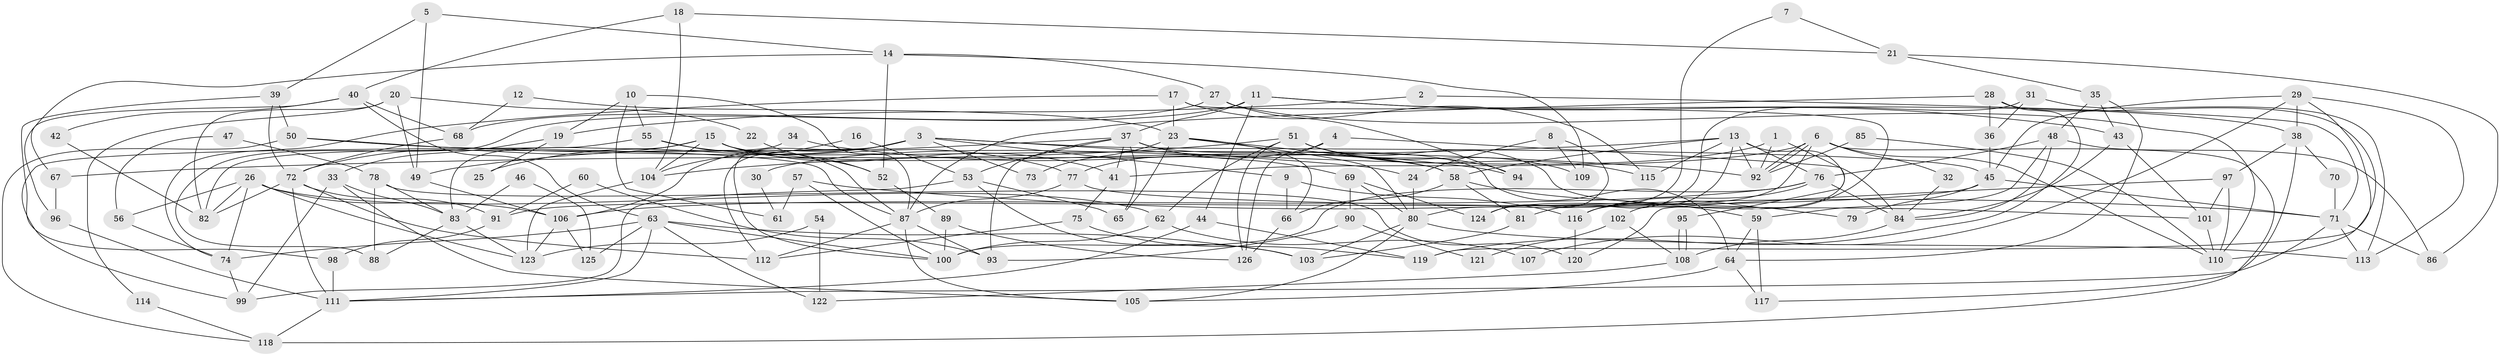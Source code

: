 // coarse degree distribution, {6: 0.15476190476190477, 7: 0.08333333333333333, 12: 0.011904761904761904, 3: 0.19047619047619047, 4: 0.17857142857142858, 9: 0.03571428571428571, 5: 0.10714285714285714, 8: 0.07142857142857142, 11: 0.011904761904761904, 2: 0.15476190476190477}
// Generated by graph-tools (version 1.1) at 2025/52/02/27/25 19:52:08]
// undirected, 126 vertices, 252 edges
graph export_dot {
graph [start="1"]
  node [color=gray90,style=filled];
  1;
  2;
  3;
  4;
  5;
  6;
  7;
  8;
  9;
  10;
  11;
  12;
  13;
  14;
  15;
  16;
  17;
  18;
  19;
  20;
  21;
  22;
  23;
  24;
  25;
  26;
  27;
  28;
  29;
  30;
  31;
  32;
  33;
  34;
  35;
  36;
  37;
  38;
  39;
  40;
  41;
  42;
  43;
  44;
  45;
  46;
  47;
  48;
  49;
  50;
  51;
  52;
  53;
  54;
  55;
  56;
  57;
  58;
  59;
  60;
  61;
  62;
  63;
  64;
  65;
  66;
  67;
  68;
  69;
  70;
  71;
  72;
  73;
  74;
  75;
  76;
  77;
  78;
  79;
  80;
  81;
  82;
  83;
  84;
  85;
  86;
  87;
  88;
  89;
  90;
  91;
  92;
  93;
  94;
  95;
  96;
  97;
  98;
  99;
  100;
  101;
  102;
  103;
  104;
  105;
  106;
  107;
  108;
  109;
  110;
  111;
  112;
  113;
  114;
  115;
  116;
  117;
  118;
  119;
  120;
  121;
  122;
  123;
  124;
  125;
  126;
  1 -- 116;
  1 -- 92;
  1 -- 30;
  2 -- 19;
  2 -- 71;
  3 -- 112;
  3 -- 106;
  3 -- 9;
  3 -- 24;
  3 -- 25;
  3 -- 45;
  3 -- 73;
  3 -- 100;
  4 -- 77;
  4 -- 126;
  4 -- 84;
  5 -- 39;
  5 -- 14;
  5 -- 49;
  6 -- 92;
  6 -- 92;
  6 -- 41;
  6 -- 32;
  6 -- 110;
  6 -- 118;
  6 -- 124;
  7 -- 21;
  7 -- 80;
  8 -- 124;
  8 -- 109;
  8 -- 24;
  9 -- 116;
  9 -- 66;
  10 -- 87;
  10 -- 55;
  10 -- 19;
  10 -- 61;
  11 -- 37;
  11 -- 38;
  11 -- 43;
  11 -- 44;
  11 -- 88;
  12 -- 68;
  12 -- 23;
  13 -- 115;
  13 -- 58;
  13 -- 67;
  13 -- 76;
  13 -- 92;
  13 -- 95;
  13 -- 116;
  14 -- 52;
  14 -- 27;
  14 -- 67;
  14 -- 109;
  15 -- 83;
  15 -- 104;
  15 -- 41;
  15 -- 52;
  15 -- 58;
  15 -- 72;
  16 -- 53;
  16 -- 104;
  17 -- 74;
  17 -- 23;
  17 -- 102;
  17 -- 115;
  18 -- 21;
  18 -- 40;
  18 -- 104;
  19 -- 33;
  19 -- 25;
  20 -- 82;
  20 -- 49;
  20 -- 22;
  20 -- 114;
  21 -- 86;
  21 -- 35;
  22 -- 52;
  23 -- 80;
  23 -- 58;
  23 -- 65;
  23 -- 66;
  23 -- 73;
  24 -- 80;
  26 -- 123;
  26 -- 106;
  26 -- 56;
  26 -- 62;
  26 -- 74;
  26 -- 82;
  27 -- 110;
  27 -- 68;
  27 -- 94;
  28 -- 110;
  28 -- 87;
  28 -- 36;
  28 -- 119;
  29 -- 119;
  29 -- 45;
  29 -- 38;
  29 -- 107;
  29 -- 113;
  30 -- 61;
  31 -- 113;
  31 -- 36;
  31 -- 81;
  32 -- 84;
  33 -- 105;
  33 -- 99;
  33 -- 83;
  34 -- 94;
  34 -- 82;
  35 -- 43;
  35 -- 48;
  35 -- 64;
  36 -- 45;
  37 -- 65;
  37 -- 64;
  37 -- 41;
  37 -- 49;
  37 -- 53;
  37 -- 69;
  37 -- 93;
  38 -- 117;
  38 -- 70;
  38 -- 97;
  39 -- 50;
  39 -- 98;
  39 -- 72;
  40 -- 63;
  40 -- 96;
  40 -- 42;
  40 -- 68;
  41 -- 75;
  42 -- 82;
  43 -- 84;
  43 -- 101;
  44 -- 119;
  44 -- 111;
  45 -- 71;
  45 -- 79;
  45 -- 91;
  46 -- 83;
  46 -- 125;
  47 -- 56;
  47 -- 78;
  48 -- 59;
  48 -- 76;
  48 -- 84;
  48 -- 86;
  49 -- 106;
  50 -- 118;
  50 -- 92;
  50 -- 87;
  51 -- 104;
  51 -- 62;
  51 -- 79;
  51 -- 94;
  51 -- 109;
  51 -- 115;
  51 -- 126;
  52 -- 89;
  53 -- 103;
  53 -- 65;
  53 -- 99;
  54 -- 122;
  54 -- 123;
  55 -- 99;
  55 -- 87;
  55 -- 77;
  56 -- 74;
  57 -- 100;
  57 -- 71;
  57 -- 61;
  58 -- 66;
  58 -- 59;
  58 -- 81;
  59 -- 64;
  59 -- 117;
  60 -- 91;
  60 -- 93;
  62 -- 100;
  62 -- 107;
  63 -- 100;
  63 -- 111;
  63 -- 74;
  63 -- 103;
  63 -- 122;
  63 -- 125;
  64 -- 105;
  64 -- 117;
  66 -- 126;
  67 -- 96;
  68 -- 72;
  69 -- 80;
  69 -- 90;
  69 -- 124;
  70 -- 71;
  71 -- 111;
  71 -- 113;
  71 -- 86;
  72 -- 82;
  72 -- 91;
  72 -- 111;
  72 -- 112;
  74 -- 99;
  75 -- 112;
  75 -- 119;
  76 -- 84;
  76 -- 100;
  76 -- 106;
  76 -- 116;
  77 -- 101;
  77 -- 87;
  78 -- 88;
  78 -- 120;
  78 -- 83;
  80 -- 103;
  80 -- 105;
  80 -- 113;
  81 -- 103;
  83 -- 88;
  83 -- 123;
  84 -- 108;
  85 -- 110;
  85 -- 92;
  87 -- 93;
  87 -- 105;
  87 -- 112;
  89 -- 100;
  89 -- 126;
  90 -- 93;
  90 -- 121;
  91 -- 98;
  95 -- 108;
  95 -- 108;
  96 -- 111;
  97 -- 101;
  97 -- 110;
  97 -- 120;
  98 -- 111;
  101 -- 110;
  102 -- 108;
  102 -- 121;
  104 -- 123;
  106 -- 123;
  106 -- 125;
  108 -- 122;
  111 -- 118;
  114 -- 118;
  116 -- 120;
}
